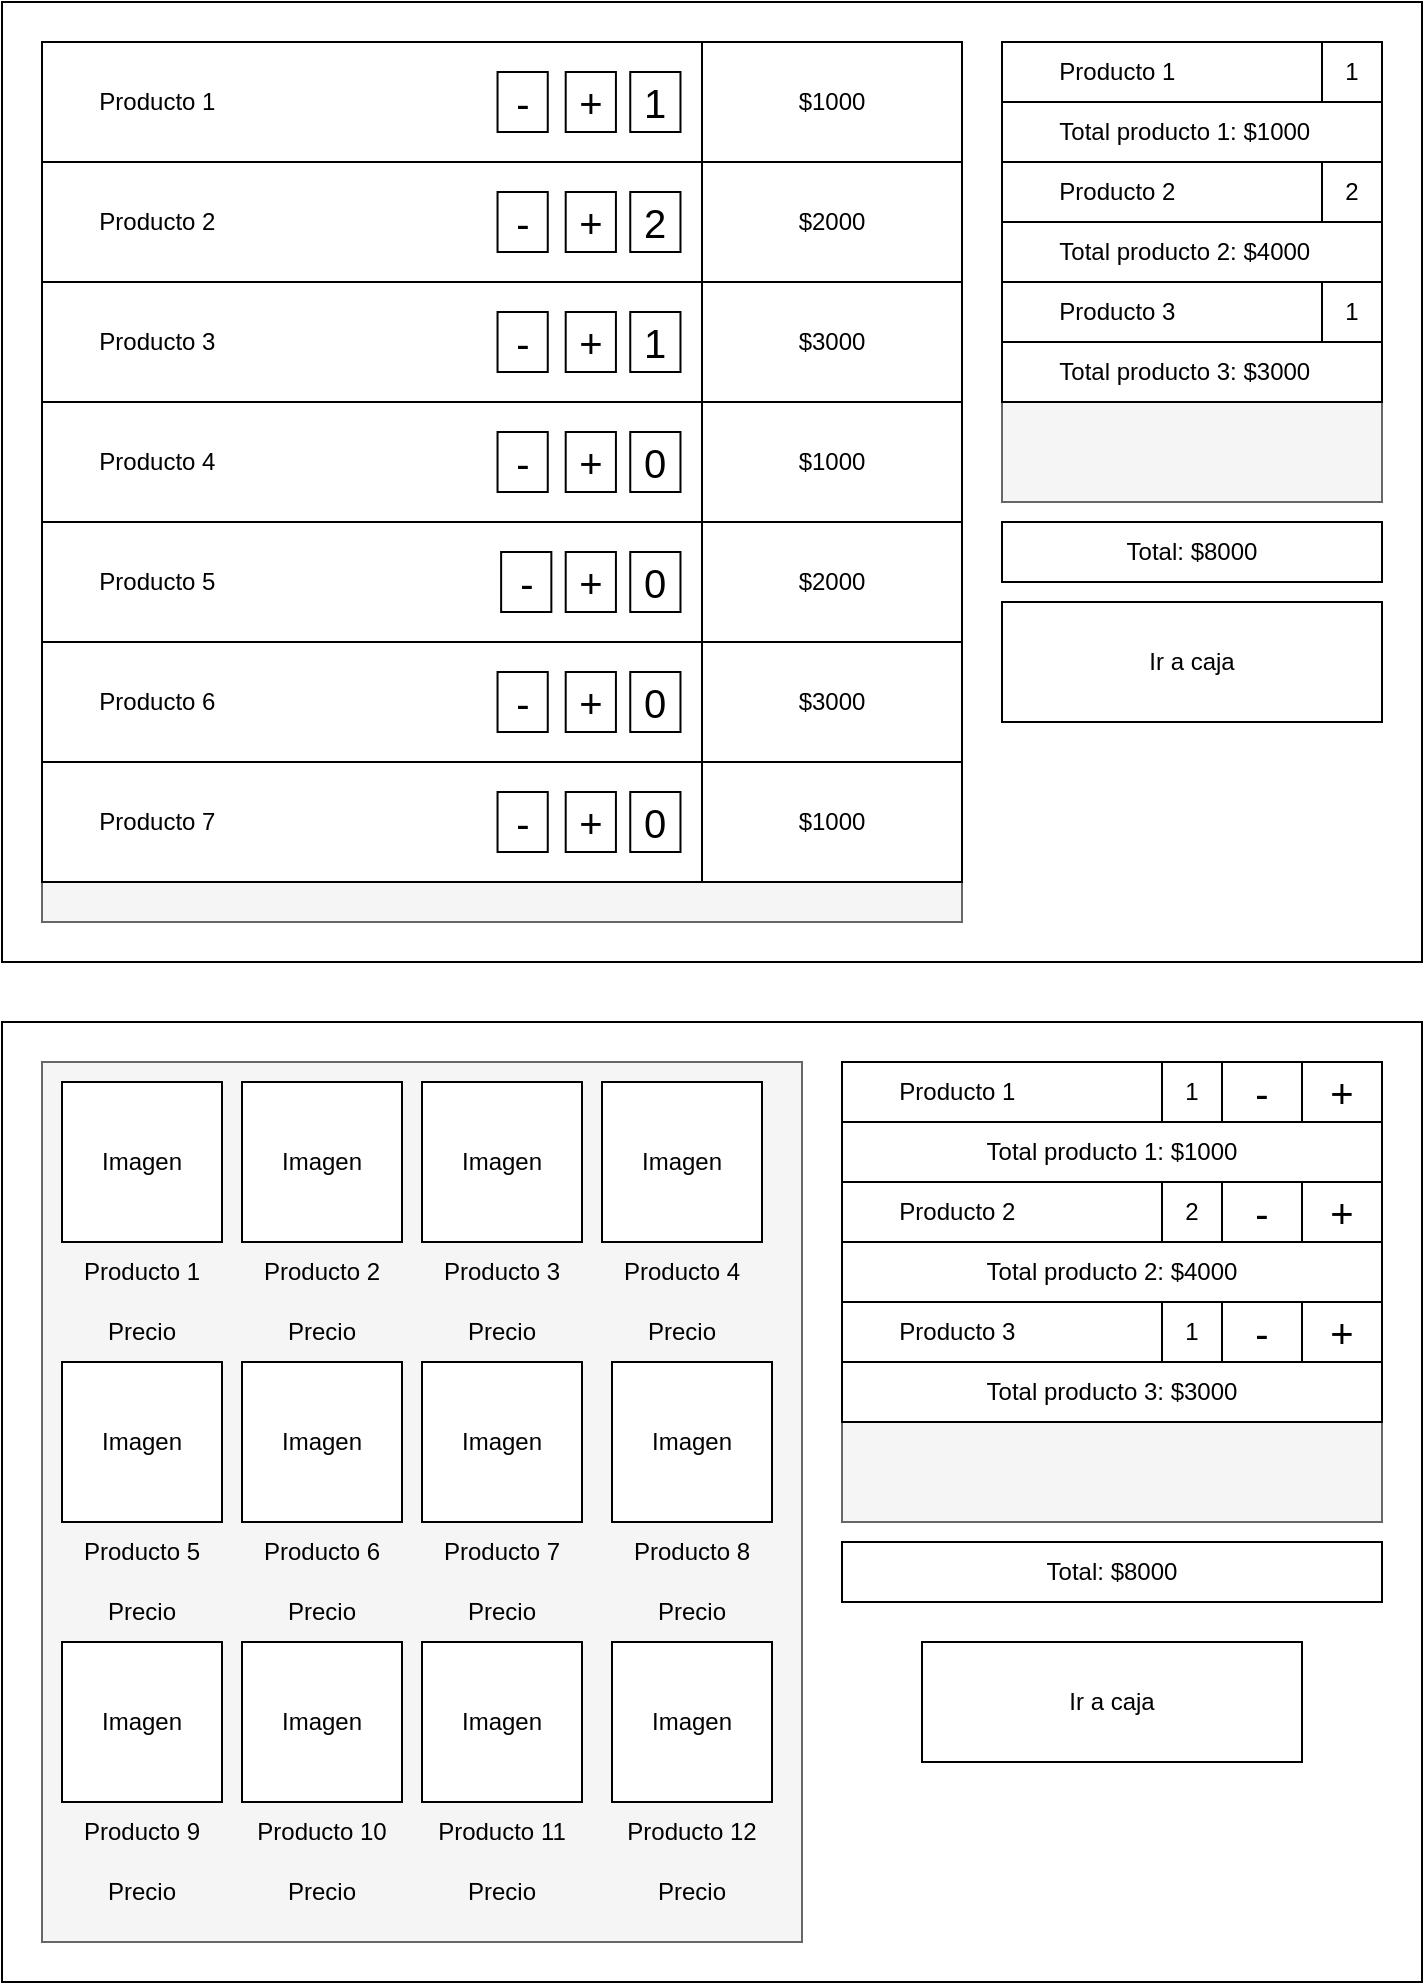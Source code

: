<mxfile version="24.1.0" type="device">
  <diagram name="Page-1" id="F--w5iaXOuWiVXc-0VTw">
    <mxGraphModel dx="794" dy="511" grid="1" gridSize="10" guides="1" tooltips="1" connect="1" arrows="1" fold="1" page="1" pageScale="1" pageWidth="850" pageHeight="1100" math="0" shadow="0">
      <root>
        <mxCell id="0" />
        <mxCell id="1" parent="0" />
        <mxCell id="96-2cKNbPggZXoQDEgrd-1" value="" style="rounded=0;whiteSpace=wrap;html=1;" vertex="1" parent="1">
          <mxGeometry x="40" y="40" width="710" height="480" as="geometry" />
        </mxCell>
        <mxCell id="96-2cKNbPggZXoQDEgrd-2" value="" style="rounded=0;whiteSpace=wrap;html=1;fillColor=#f5f5f5;fontColor=#333333;strokeColor=#666666;" vertex="1" parent="1">
          <mxGeometry x="60" y="60" width="460" height="440" as="geometry" />
        </mxCell>
        <mxCell id="96-2cKNbPggZXoQDEgrd-3" value="" style="rounded=0;whiteSpace=wrap;html=1;fillColor=#f5f5f5;fontColor=#333333;strokeColor=#666666;" vertex="1" parent="1">
          <mxGeometry x="540" y="60" width="190" height="230" as="geometry" />
        </mxCell>
        <mxCell id="96-2cKNbPggZXoQDEgrd-8" value="" style="group" vertex="1" connectable="0" parent="1">
          <mxGeometry x="60" y="60" width="330" height="60" as="geometry" />
        </mxCell>
        <mxCell id="96-2cKNbPggZXoQDEgrd-4" value="&lt;span style=&quot;white-space: pre;&quot;&gt;&#x9;&lt;/span&gt;Producto 1" style="rounded=0;whiteSpace=wrap;html=1;align=left;labelPosition=center;verticalLabelPosition=middle;verticalAlign=middle;" vertex="1" parent="96-2cKNbPggZXoQDEgrd-8">
          <mxGeometry width="330" height="60" as="geometry" />
        </mxCell>
        <mxCell id="96-2cKNbPggZXoQDEgrd-5" value="+" style="rounded=0;whiteSpace=wrap;html=1;fontSize=20;" vertex="1" parent="96-2cKNbPggZXoQDEgrd-8">
          <mxGeometry x="261.848" y="15" width="25.109" height="30" as="geometry" />
        </mxCell>
        <mxCell id="96-2cKNbPggZXoQDEgrd-6" value="-" style="rounded=0;whiteSpace=wrap;html=1;fontSize=20;" vertex="1" parent="96-2cKNbPggZXoQDEgrd-8">
          <mxGeometry x="227.772" y="15" width="25.109" height="30" as="geometry" />
        </mxCell>
        <mxCell id="96-2cKNbPggZXoQDEgrd-7" value="1" style="rounded=0;whiteSpace=wrap;html=1;fontSize=20;" vertex="1" parent="96-2cKNbPggZXoQDEgrd-8">
          <mxGeometry x="294.13" y="15" width="25.109" height="30" as="geometry" />
        </mxCell>
        <mxCell id="96-2cKNbPggZXoQDEgrd-9" value="" style="group" vertex="1" connectable="0" parent="1">
          <mxGeometry x="60" y="120" width="330" height="60" as="geometry" />
        </mxCell>
        <mxCell id="96-2cKNbPggZXoQDEgrd-10" value="&lt;span style=&quot;white-space: pre;&quot;&gt;&#x9;&lt;/span&gt;Producto 2" style="rounded=0;whiteSpace=wrap;html=1;align=left;labelPosition=center;verticalLabelPosition=middle;verticalAlign=middle;" vertex="1" parent="96-2cKNbPggZXoQDEgrd-9">
          <mxGeometry width="330" height="60" as="geometry" />
        </mxCell>
        <mxCell id="96-2cKNbPggZXoQDEgrd-11" value="+" style="rounded=0;whiteSpace=wrap;html=1;fontSize=20;" vertex="1" parent="96-2cKNbPggZXoQDEgrd-9">
          <mxGeometry x="261.848" y="15" width="25.109" height="30" as="geometry" />
        </mxCell>
        <mxCell id="96-2cKNbPggZXoQDEgrd-12" value="-" style="rounded=0;whiteSpace=wrap;html=1;fontSize=20;" vertex="1" parent="96-2cKNbPggZXoQDEgrd-9">
          <mxGeometry x="227.772" y="15" width="25.109" height="30" as="geometry" />
        </mxCell>
        <mxCell id="96-2cKNbPggZXoQDEgrd-13" value="2" style="rounded=0;whiteSpace=wrap;html=1;fontSize=20;" vertex="1" parent="96-2cKNbPggZXoQDEgrd-9">
          <mxGeometry x="294.13" y="15" width="25.109" height="30" as="geometry" />
        </mxCell>
        <mxCell id="96-2cKNbPggZXoQDEgrd-14" value="" style="group" vertex="1" connectable="0" parent="1">
          <mxGeometry x="60" y="180" width="330" height="60" as="geometry" />
        </mxCell>
        <mxCell id="96-2cKNbPggZXoQDEgrd-15" value="&lt;span style=&quot;white-space: pre;&quot;&gt;&#x9;&lt;/span&gt;Producto 3" style="rounded=0;whiteSpace=wrap;html=1;align=left;labelPosition=center;verticalLabelPosition=middle;verticalAlign=middle;" vertex="1" parent="96-2cKNbPggZXoQDEgrd-14">
          <mxGeometry width="330" height="60" as="geometry" />
        </mxCell>
        <mxCell id="96-2cKNbPggZXoQDEgrd-16" value="+" style="rounded=0;whiteSpace=wrap;html=1;fontSize=20;" vertex="1" parent="96-2cKNbPggZXoQDEgrd-14">
          <mxGeometry x="261.848" y="15" width="25.109" height="30" as="geometry" />
        </mxCell>
        <mxCell id="96-2cKNbPggZXoQDEgrd-17" value="-" style="rounded=0;whiteSpace=wrap;html=1;fontSize=20;" vertex="1" parent="96-2cKNbPggZXoQDEgrd-14">
          <mxGeometry x="227.772" y="15" width="25.109" height="30" as="geometry" />
        </mxCell>
        <mxCell id="96-2cKNbPggZXoQDEgrd-18" value="1" style="rounded=0;whiteSpace=wrap;html=1;fontSize=20;" vertex="1" parent="96-2cKNbPggZXoQDEgrd-14">
          <mxGeometry x="294.13" y="15" width="25.109" height="30" as="geometry" />
        </mxCell>
        <mxCell id="96-2cKNbPggZXoQDEgrd-19" value="" style="group" vertex="1" connectable="0" parent="1">
          <mxGeometry x="60" y="240" width="330" height="60" as="geometry" />
        </mxCell>
        <mxCell id="96-2cKNbPggZXoQDEgrd-20" value="&lt;span style=&quot;white-space: pre;&quot;&gt;&#x9;&lt;/span&gt;Producto 4" style="rounded=0;whiteSpace=wrap;html=1;align=left;labelPosition=center;verticalLabelPosition=middle;verticalAlign=middle;" vertex="1" parent="96-2cKNbPggZXoQDEgrd-19">
          <mxGeometry width="330" height="60" as="geometry" />
        </mxCell>
        <mxCell id="96-2cKNbPggZXoQDEgrd-21" value="+" style="rounded=0;whiteSpace=wrap;html=1;fontSize=20;" vertex="1" parent="96-2cKNbPggZXoQDEgrd-19">
          <mxGeometry x="261.848" y="15" width="25.109" height="30" as="geometry" />
        </mxCell>
        <mxCell id="96-2cKNbPggZXoQDEgrd-22" value="-" style="rounded=0;whiteSpace=wrap;html=1;fontSize=20;" vertex="1" parent="96-2cKNbPggZXoQDEgrd-19">
          <mxGeometry x="227.772" y="15" width="25.109" height="30" as="geometry" />
        </mxCell>
        <mxCell id="96-2cKNbPggZXoQDEgrd-23" value="0" style="rounded=0;whiteSpace=wrap;html=1;fontSize=20;" vertex="1" parent="96-2cKNbPggZXoQDEgrd-19">
          <mxGeometry x="294.13" y="15" width="25.109" height="30" as="geometry" />
        </mxCell>
        <mxCell id="96-2cKNbPggZXoQDEgrd-24" value="" style="group" vertex="1" connectable="0" parent="1">
          <mxGeometry x="60" y="300" width="330" height="60" as="geometry" />
        </mxCell>
        <mxCell id="96-2cKNbPggZXoQDEgrd-25" value="&lt;span style=&quot;white-space: pre;&quot;&gt;&#x9;&lt;/span&gt;Producto 5" style="rounded=0;whiteSpace=wrap;html=1;align=left;labelPosition=center;verticalLabelPosition=middle;verticalAlign=middle;" vertex="1" parent="96-2cKNbPggZXoQDEgrd-24">
          <mxGeometry width="330" height="60" as="geometry" />
        </mxCell>
        <mxCell id="96-2cKNbPggZXoQDEgrd-26" value="+" style="rounded=0;whiteSpace=wrap;html=1;fontSize=20;" vertex="1" parent="96-2cKNbPggZXoQDEgrd-24">
          <mxGeometry x="261.848" y="15" width="25.109" height="30" as="geometry" />
        </mxCell>
        <mxCell id="96-2cKNbPggZXoQDEgrd-27" value="-" style="rounded=0;whiteSpace=wrap;html=1;fontSize=20;" vertex="1" parent="96-2cKNbPggZXoQDEgrd-24">
          <mxGeometry x="229.565" y="15" width="25.109" height="30" as="geometry" />
        </mxCell>
        <mxCell id="96-2cKNbPggZXoQDEgrd-28" value="0" style="rounded=0;whiteSpace=wrap;html=1;fontSize=20;" vertex="1" parent="96-2cKNbPggZXoQDEgrd-24">
          <mxGeometry x="294.13" y="15" width="25.109" height="30" as="geometry" />
        </mxCell>
        <mxCell id="96-2cKNbPggZXoQDEgrd-29" value="" style="group" vertex="1" connectable="0" parent="1">
          <mxGeometry x="60" y="360" width="330" height="60" as="geometry" />
        </mxCell>
        <mxCell id="96-2cKNbPggZXoQDEgrd-30" value="&lt;span style=&quot;white-space: pre;&quot;&gt;&#x9;&lt;/span&gt;Producto 6" style="rounded=0;whiteSpace=wrap;html=1;align=left;labelPosition=center;verticalLabelPosition=middle;verticalAlign=middle;" vertex="1" parent="96-2cKNbPggZXoQDEgrd-29">
          <mxGeometry width="330" height="60" as="geometry" />
        </mxCell>
        <mxCell id="96-2cKNbPggZXoQDEgrd-31" value="+" style="rounded=0;whiteSpace=wrap;html=1;fontSize=20;" vertex="1" parent="96-2cKNbPggZXoQDEgrd-29">
          <mxGeometry x="261.848" y="15" width="25.109" height="30" as="geometry" />
        </mxCell>
        <mxCell id="96-2cKNbPggZXoQDEgrd-32" value="-" style="rounded=0;whiteSpace=wrap;html=1;fontSize=20;" vertex="1" parent="96-2cKNbPggZXoQDEgrd-29">
          <mxGeometry x="227.772" y="15" width="25.109" height="30" as="geometry" />
        </mxCell>
        <mxCell id="96-2cKNbPggZXoQDEgrd-33" value="0" style="rounded=0;whiteSpace=wrap;html=1;fontSize=20;" vertex="1" parent="96-2cKNbPggZXoQDEgrd-29">
          <mxGeometry x="294.13" y="15" width="25.109" height="30" as="geometry" />
        </mxCell>
        <mxCell id="96-2cKNbPggZXoQDEgrd-34" value="" style="group" vertex="1" connectable="0" parent="1">
          <mxGeometry x="60" y="420" width="330" height="60" as="geometry" />
        </mxCell>
        <mxCell id="96-2cKNbPggZXoQDEgrd-35" value="&lt;span style=&quot;white-space: pre;&quot;&gt;&#x9;&lt;/span&gt;Producto 7" style="rounded=0;whiteSpace=wrap;html=1;align=left;labelPosition=center;verticalLabelPosition=middle;verticalAlign=middle;" vertex="1" parent="96-2cKNbPggZXoQDEgrd-34">
          <mxGeometry width="330" height="60" as="geometry" />
        </mxCell>
        <mxCell id="96-2cKNbPggZXoQDEgrd-36" value="+" style="rounded=0;whiteSpace=wrap;html=1;fontSize=20;" vertex="1" parent="96-2cKNbPggZXoQDEgrd-34">
          <mxGeometry x="261.848" y="15" width="25.109" height="30" as="geometry" />
        </mxCell>
        <mxCell id="96-2cKNbPggZXoQDEgrd-37" value="-" style="rounded=0;whiteSpace=wrap;html=1;fontSize=20;" vertex="1" parent="96-2cKNbPggZXoQDEgrd-34">
          <mxGeometry x="227.772" y="15" width="25.109" height="30" as="geometry" />
        </mxCell>
        <mxCell id="96-2cKNbPggZXoQDEgrd-38" value="0" style="rounded=0;whiteSpace=wrap;html=1;fontSize=20;" vertex="1" parent="96-2cKNbPggZXoQDEgrd-34">
          <mxGeometry x="294.13" y="15" width="25.109" height="30" as="geometry" />
        </mxCell>
        <mxCell id="96-2cKNbPggZXoQDEgrd-48" value="$1000" style="rounded=0;whiteSpace=wrap;html=1;" vertex="1" parent="1">
          <mxGeometry x="390" y="60" width="130" height="60" as="geometry" />
        </mxCell>
        <mxCell id="96-2cKNbPggZXoQDEgrd-50" value="$2000" style="rounded=0;whiteSpace=wrap;html=1;" vertex="1" parent="1">
          <mxGeometry x="390" y="120" width="130" height="60" as="geometry" />
        </mxCell>
        <mxCell id="96-2cKNbPggZXoQDEgrd-51" value="$3000" style="rounded=0;whiteSpace=wrap;html=1;" vertex="1" parent="1">
          <mxGeometry x="390" y="180" width="130" height="60" as="geometry" />
        </mxCell>
        <mxCell id="96-2cKNbPggZXoQDEgrd-55" value="$1000" style="rounded=0;whiteSpace=wrap;html=1;" vertex="1" parent="1">
          <mxGeometry x="390" y="420" width="130" height="60" as="geometry" />
        </mxCell>
        <mxCell id="96-2cKNbPggZXoQDEgrd-56" value="$1000" style="rounded=0;whiteSpace=wrap;html=1;" vertex="1" parent="1">
          <mxGeometry x="390" y="240" width="130" height="60" as="geometry" />
        </mxCell>
        <mxCell id="96-2cKNbPggZXoQDEgrd-57" value="$2000" style="rounded=0;whiteSpace=wrap;html=1;" vertex="1" parent="1">
          <mxGeometry x="390" y="300" width="130" height="60" as="geometry" />
        </mxCell>
        <mxCell id="96-2cKNbPggZXoQDEgrd-58" value="$3000" style="rounded=0;whiteSpace=wrap;html=1;" vertex="1" parent="1">
          <mxGeometry x="390" y="360" width="130" height="60" as="geometry" />
        </mxCell>
        <mxCell id="96-2cKNbPggZXoQDEgrd-59" value="" style="group" vertex="1" connectable="0" parent="1">
          <mxGeometry x="540" y="60" width="190" height="60" as="geometry" />
        </mxCell>
        <mxCell id="96-2cKNbPggZXoQDEgrd-39" value="&lt;span style=&quot;white-space: pre;&quot;&gt;&#x9;&lt;/span&gt;Producto 1" style="rounded=0;whiteSpace=wrap;html=1;align=left;" vertex="1" parent="96-2cKNbPggZXoQDEgrd-59">
          <mxGeometry width="190" height="30" as="geometry" />
        </mxCell>
        <mxCell id="96-2cKNbPggZXoQDEgrd-45" value="1" style="rounded=0;whiteSpace=wrap;html=1;" vertex="1" parent="96-2cKNbPggZXoQDEgrd-59">
          <mxGeometry x="160" width="30" height="30" as="geometry" />
        </mxCell>
        <mxCell id="96-2cKNbPggZXoQDEgrd-47" value="&lt;span style=&quot;white-space: pre;&quot;&gt;&#x9;&lt;/span&gt;Total producto 1: $1000" style="rounded=0;whiteSpace=wrap;html=1;align=left;" vertex="1" parent="96-2cKNbPggZXoQDEgrd-59">
          <mxGeometry y="30" width="190" height="30" as="geometry" />
        </mxCell>
        <mxCell id="96-2cKNbPggZXoQDEgrd-60" value="" style="group" vertex="1" connectable="0" parent="1">
          <mxGeometry x="540" y="120" width="190" height="60" as="geometry" />
        </mxCell>
        <mxCell id="96-2cKNbPggZXoQDEgrd-61" value="&lt;span style=&quot;white-space: pre;&quot;&gt;&#x9;&lt;/span&gt;Producto 2" style="rounded=0;whiteSpace=wrap;html=1;align=left;" vertex="1" parent="96-2cKNbPggZXoQDEgrd-60">
          <mxGeometry width="190" height="30" as="geometry" />
        </mxCell>
        <mxCell id="96-2cKNbPggZXoQDEgrd-62" value="2" style="rounded=0;whiteSpace=wrap;html=1;" vertex="1" parent="96-2cKNbPggZXoQDEgrd-60">
          <mxGeometry x="160" width="30" height="30" as="geometry" />
        </mxCell>
        <mxCell id="96-2cKNbPggZXoQDEgrd-63" value="&lt;span style=&quot;white-space: pre;&quot;&gt;&#x9;&lt;/span&gt;Total producto 2: $4000" style="rounded=0;whiteSpace=wrap;html=1;align=left;" vertex="1" parent="96-2cKNbPggZXoQDEgrd-60">
          <mxGeometry y="30" width="190" height="30" as="geometry" />
        </mxCell>
        <mxCell id="96-2cKNbPggZXoQDEgrd-64" value="" style="group" vertex="1" connectable="0" parent="1">
          <mxGeometry x="540" y="180" width="190" height="60" as="geometry" />
        </mxCell>
        <mxCell id="96-2cKNbPggZXoQDEgrd-65" value="&lt;span style=&quot;white-space: pre;&quot;&gt;&#x9;&lt;/span&gt;Producto 3" style="rounded=0;whiteSpace=wrap;html=1;align=left;" vertex="1" parent="96-2cKNbPggZXoQDEgrd-64">
          <mxGeometry width="190" height="30" as="geometry" />
        </mxCell>
        <mxCell id="96-2cKNbPggZXoQDEgrd-66" value="1" style="rounded=0;whiteSpace=wrap;html=1;" vertex="1" parent="96-2cKNbPggZXoQDEgrd-64">
          <mxGeometry x="160" width="30" height="30" as="geometry" />
        </mxCell>
        <mxCell id="96-2cKNbPggZXoQDEgrd-67" value="&lt;span style=&quot;white-space: pre;&quot;&gt;&#x9;&lt;/span&gt;Total producto 3: $3000" style="rounded=0;whiteSpace=wrap;html=1;align=left;" vertex="1" parent="96-2cKNbPggZXoQDEgrd-64">
          <mxGeometry y="30" width="190" height="30" as="geometry" />
        </mxCell>
        <mxCell id="96-2cKNbPggZXoQDEgrd-68" value="Ir a caja" style="rounded=0;whiteSpace=wrap;html=1;" vertex="1" parent="1">
          <mxGeometry x="540" y="340" width="190" height="60" as="geometry" />
        </mxCell>
        <mxCell id="96-2cKNbPggZXoQDEgrd-69" value="Total: $8000" style="rounded=0;whiteSpace=wrap;html=1;" vertex="1" parent="1">
          <mxGeometry x="540" y="300" width="190" height="30" as="geometry" />
        </mxCell>
        <mxCell id="96-2cKNbPggZXoQDEgrd-70" value="" style="rounded=0;whiteSpace=wrap;html=1;" vertex="1" parent="1">
          <mxGeometry x="40" y="550" width="710" height="480" as="geometry" />
        </mxCell>
        <mxCell id="96-2cKNbPggZXoQDEgrd-71" value="" style="rounded=0;whiteSpace=wrap;html=1;fillColor=#f5f5f5;fontColor=#333333;strokeColor=#666666;" vertex="1" parent="1">
          <mxGeometry x="60" y="570" width="380" height="440" as="geometry" />
        </mxCell>
        <mxCell id="96-2cKNbPggZXoQDEgrd-72" value="" style="rounded=0;whiteSpace=wrap;html=1;fillColor=#f5f5f5;fontColor=#333333;strokeColor=#666666;" vertex="1" parent="1">
          <mxGeometry x="460" y="570" width="270" height="230" as="geometry" />
        </mxCell>
        <mxCell id="96-2cKNbPggZXoQDEgrd-127" value="Ir a caja" style="rounded=0;whiteSpace=wrap;html=1;" vertex="1" parent="1">
          <mxGeometry x="500" y="860" width="190" height="60" as="geometry" />
        </mxCell>
        <mxCell id="96-2cKNbPggZXoQDEgrd-128" value="Total: $8000" style="rounded=0;whiteSpace=wrap;html=1;" vertex="1" parent="1">
          <mxGeometry x="460" y="810" width="270" height="30" as="geometry" />
        </mxCell>
        <mxCell id="96-2cKNbPggZXoQDEgrd-132" value="" style="group" vertex="1" connectable="0" parent="1">
          <mxGeometry x="70" y="580" width="80" height="140" as="geometry" />
        </mxCell>
        <mxCell id="96-2cKNbPggZXoQDEgrd-129" value="Imagen" style="whiteSpace=wrap;html=1;aspect=fixed;" vertex="1" parent="96-2cKNbPggZXoQDEgrd-132">
          <mxGeometry width="80" height="80" as="geometry" />
        </mxCell>
        <mxCell id="96-2cKNbPggZXoQDEgrd-130" value="Producto 1" style="text;html=1;align=center;verticalAlign=middle;whiteSpace=wrap;rounded=0;" vertex="1" parent="96-2cKNbPggZXoQDEgrd-132">
          <mxGeometry y="80" width="80" height="30" as="geometry" />
        </mxCell>
        <mxCell id="96-2cKNbPggZXoQDEgrd-131" value="Precio" style="text;html=1;align=center;verticalAlign=middle;whiteSpace=wrap;rounded=0;" vertex="1" parent="96-2cKNbPggZXoQDEgrd-132">
          <mxGeometry y="110" width="80" height="30" as="geometry" />
        </mxCell>
        <mxCell id="96-2cKNbPggZXoQDEgrd-133" value="" style="group" vertex="1" connectable="0" parent="1">
          <mxGeometry x="160" y="580" width="80" height="140" as="geometry" />
        </mxCell>
        <mxCell id="96-2cKNbPggZXoQDEgrd-134" value="Imagen" style="whiteSpace=wrap;html=1;aspect=fixed;" vertex="1" parent="96-2cKNbPggZXoQDEgrd-133">
          <mxGeometry width="80" height="80" as="geometry" />
        </mxCell>
        <mxCell id="96-2cKNbPggZXoQDEgrd-135" value="Producto 2" style="text;html=1;align=center;verticalAlign=middle;whiteSpace=wrap;rounded=0;" vertex="1" parent="96-2cKNbPggZXoQDEgrd-133">
          <mxGeometry y="80" width="80" height="30" as="geometry" />
        </mxCell>
        <mxCell id="96-2cKNbPggZXoQDEgrd-136" value="Precio" style="text;html=1;align=center;verticalAlign=middle;whiteSpace=wrap;rounded=0;" vertex="1" parent="96-2cKNbPggZXoQDEgrd-133">
          <mxGeometry y="110" width="80" height="30" as="geometry" />
        </mxCell>
        <mxCell id="96-2cKNbPggZXoQDEgrd-137" value="" style="group" vertex="1" connectable="0" parent="1">
          <mxGeometry x="250" y="580" width="80" height="140" as="geometry" />
        </mxCell>
        <mxCell id="96-2cKNbPggZXoQDEgrd-138" value="Imagen" style="whiteSpace=wrap;html=1;aspect=fixed;" vertex="1" parent="96-2cKNbPggZXoQDEgrd-137">
          <mxGeometry width="80" height="80" as="geometry" />
        </mxCell>
        <mxCell id="96-2cKNbPggZXoQDEgrd-139" value="Producto 3" style="text;html=1;align=center;verticalAlign=middle;whiteSpace=wrap;rounded=0;" vertex="1" parent="96-2cKNbPggZXoQDEgrd-137">
          <mxGeometry y="80" width="80" height="30" as="geometry" />
        </mxCell>
        <mxCell id="96-2cKNbPggZXoQDEgrd-140" value="Precio" style="text;html=1;align=center;verticalAlign=middle;whiteSpace=wrap;rounded=0;" vertex="1" parent="96-2cKNbPggZXoQDEgrd-137">
          <mxGeometry y="110" width="80" height="30" as="geometry" />
        </mxCell>
        <mxCell id="96-2cKNbPggZXoQDEgrd-141" value="" style="group" vertex="1" connectable="0" parent="1">
          <mxGeometry x="340" y="580" width="80" height="140" as="geometry" />
        </mxCell>
        <mxCell id="96-2cKNbPggZXoQDEgrd-142" value="Imagen" style="whiteSpace=wrap;html=1;aspect=fixed;" vertex="1" parent="96-2cKNbPggZXoQDEgrd-141">
          <mxGeometry width="80" height="80" as="geometry" />
        </mxCell>
        <mxCell id="96-2cKNbPggZXoQDEgrd-143" value="Producto 4" style="text;html=1;align=center;verticalAlign=middle;whiteSpace=wrap;rounded=0;" vertex="1" parent="96-2cKNbPggZXoQDEgrd-141">
          <mxGeometry y="80" width="80" height="30" as="geometry" />
        </mxCell>
        <mxCell id="96-2cKNbPggZXoQDEgrd-144" value="Precio" style="text;html=1;align=center;verticalAlign=middle;whiteSpace=wrap;rounded=0;" vertex="1" parent="96-2cKNbPggZXoQDEgrd-141">
          <mxGeometry y="110" width="80" height="30" as="geometry" />
        </mxCell>
        <mxCell id="96-2cKNbPggZXoQDEgrd-145" value="" style="group" vertex="1" connectable="0" parent="1">
          <mxGeometry x="70" y="720" width="80" height="140" as="geometry" />
        </mxCell>
        <mxCell id="96-2cKNbPggZXoQDEgrd-146" value="Imagen" style="whiteSpace=wrap;html=1;aspect=fixed;" vertex="1" parent="96-2cKNbPggZXoQDEgrd-145">
          <mxGeometry width="80" height="80" as="geometry" />
        </mxCell>
        <mxCell id="96-2cKNbPggZXoQDEgrd-147" value="Producto 5" style="text;html=1;align=center;verticalAlign=middle;whiteSpace=wrap;rounded=0;" vertex="1" parent="96-2cKNbPggZXoQDEgrd-145">
          <mxGeometry y="80" width="80" height="30" as="geometry" />
        </mxCell>
        <mxCell id="96-2cKNbPggZXoQDEgrd-148" value="Precio" style="text;html=1;align=center;verticalAlign=middle;whiteSpace=wrap;rounded=0;" vertex="1" parent="96-2cKNbPggZXoQDEgrd-145">
          <mxGeometry y="110" width="80" height="30" as="geometry" />
        </mxCell>
        <mxCell id="96-2cKNbPggZXoQDEgrd-149" value="" style="group" vertex="1" connectable="0" parent="1">
          <mxGeometry x="160" y="720" width="80" height="140" as="geometry" />
        </mxCell>
        <mxCell id="96-2cKNbPggZXoQDEgrd-150" value="Imagen" style="whiteSpace=wrap;html=1;aspect=fixed;" vertex="1" parent="96-2cKNbPggZXoQDEgrd-149">
          <mxGeometry width="80" height="80" as="geometry" />
        </mxCell>
        <mxCell id="96-2cKNbPggZXoQDEgrd-151" value="Producto 6" style="text;html=1;align=center;verticalAlign=middle;whiteSpace=wrap;rounded=0;" vertex="1" parent="96-2cKNbPggZXoQDEgrd-149">
          <mxGeometry y="80" width="80" height="30" as="geometry" />
        </mxCell>
        <mxCell id="96-2cKNbPggZXoQDEgrd-152" value="Precio" style="text;html=1;align=center;verticalAlign=middle;whiteSpace=wrap;rounded=0;" vertex="1" parent="96-2cKNbPggZXoQDEgrd-149">
          <mxGeometry y="110" width="80" height="30" as="geometry" />
        </mxCell>
        <mxCell id="96-2cKNbPggZXoQDEgrd-153" value="" style="group" vertex="1" connectable="0" parent="1">
          <mxGeometry x="250" y="720" width="80" height="140" as="geometry" />
        </mxCell>
        <mxCell id="96-2cKNbPggZXoQDEgrd-154" value="Imagen" style="whiteSpace=wrap;html=1;aspect=fixed;" vertex="1" parent="96-2cKNbPggZXoQDEgrd-153">
          <mxGeometry width="80" height="80" as="geometry" />
        </mxCell>
        <mxCell id="96-2cKNbPggZXoQDEgrd-155" value="Producto 7" style="text;html=1;align=center;verticalAlign=middle;whiteSpace=wrap;rounded=0;" vertex="1" parent="96-2cKNbPggZXoQDEgrd-153">
          <mxGeometry y="80" width="80" height="30" as="geometry" />
        </mxCell>
        <mxCell id="96-2cKNbPggZXoQDEgrd-156" value="Precio" style="text;html=1;align=center;verticalAlign=middle;whiteSpace=wrap;rounded=0;" vertex="1" parent="96-2cKNbPggZXoQDEgrd-153">
          <mxGeometry y="110" width="80" height="30" as="geometry" />
        </mxCell>
        <mxCell id="96-2cKNbPggZXoQDEgrd-157" value="" style="group" vertex="1" connectable="0" parent="1">
          <mxGeometry x="345" y="720" width="80" height="140" as="geometry" />
        </mxCell>
        <mxCell id="96-2cKNbPggZXoQDEgrd-158" value="Imagen" style="whiteSpace=wrap;html=1;aspect=fixed;" vertex="1" parent="96-2cKNbPggZXoQDEgrd-157">
          <mxGeometry width="80" height="80" as="geometry" />
        </mxCell>
        <mxCell id="96-2cKNbPggZXoQDEgrd-159" value="Producto 8" style="text;html=1;align=center;verticalAlign=middle;whiteSpace=wrap;rounded=0;" vertex="1" parent="96-2cKNbPggZXoQDEgrd-157">
          <mxGeometry y="80" width="80" height="30" as="geometry" />
        </mxCell>
        <mxCell id="96-2cKNbPggZXoQDEgrd-160" value="Precio" style="text;html=1;align=center;verticalAlign=middle;whiteSpace=wrap;rounded=0;" vertex="1" parent="96-2cKNbPggZXoQDEgrd-157">
          <mxGeometry y="110" width="80" height="30" as="geometry" />
        </mxCell>
        <mxCell id="96-2cKNbPggZXoQDEgrd-168" value="" style="group;fontSize=20;" vertex="1" connectable="0" parent="1">
          <mxGeometry x="460" y="690" width="270" height="60" as="geometry" />
        </mxCell>
        <mxCell id="96-2cKNbPggZXoQDEgrd-166" value="-" style="rounded=0;whiteSpace=wrap;html=1;fontSize=20;" vertex="1" parent="96-2cKNbPggZXoQDEgrd-168">
          <mxGeometry x="190" width="40" height="30" as="geometry" />
        </mxCell>
        <mxCell id="96-2cKNbPggZXoQDEgrd-167" value="+" style="rounded=0;whiteSpace=wrap;html=1;fontSize=20;" vertex="1" parent="96-2cKNbPggZXoQDEgrd-168">
          <mxGeometry x="230" width="40" height="30" as="geometry" />
        </mxCell>
        <mxCell id="96-2cKNbPggZXoQDEgrd-124" value="&lt;span style=&quot;white-space: pre;&quot;&gt;&#x9;&lt;/span&gt;Producto 3" style="rounded=0;whiteSpace=wrap;html=1;align=left;" vertex="1" parent="96-2cKNbPggZXoQDEgrd-168">
          <mxGeometry width="190" height="30" as="geometry" />
        </mxCell>
        <mxCell id="96-2cKNbPggZXoQDEgrd-125" value="1" style="rounded=0;whiteSpace=wrap;html=1;" vertex="1" parent="96-2cKNbPggZXoQDEgrd-168">
          <mxGeometry x="160" width="30" height="30" as="geometry" />
        </mxCell>
        <mxCell id="96-2cKNbPggZXoQDEgrd-126" value="Total producto 3: $3000" style="rounded=0;whiteSpace=wrap;html=1;align=center;" vertex="1" parent="96-2cKNbPggZXoQDEgrd-168">
          <mxGeometry y="30" width="270" height="30" as="geometry" />
        </mxCell>
        <mxCell id="96-2cKNbPggZXoQDEgrd-169" value="" style="group;align=center;" vertex="1" connectable="0" parent="1">
          <mxGeometry x="460" y="630" width="270" height="60" as="geometry" />
        </mxCell>
        <mxCell id="96-2cKNbPggZXoQDEgrd-164" value="&lt;font style=&quot;font-size: 20px;&quot;&gt;-&lt;/font&gt;" style="rounded=0;whiteSpace=wrap;html=1;" vertex="1" parent="96-2cKNbPggZXoQDEgrd-169">
          <mxGeometry x="190" width="40" height="30" as="geometry" />
        </mxCell>
        <mxCell id="96-2cKNbPggZXoQDEgrd-165" value="&lt;font style=&quot;font-size: 20px;&quot;&gt;+&lt;/font&gt;" style="rounded=0;whiteSpace=wrap;html=1;" vertex="1" parent="96-2cKNbPggZXoQDEgrd-169">
          <mxGeometry x="230" width="40" height="30" as="geometry" />
        </mxCell>
        <mxCell id="96-2cKNbPggZXoQDEgrd-120" value="&lt;span style=&quot;white-space: pre;&quot;&gt;&#x9;&lt;/span&gt;Producto 2" style="rounded=0;whiteSpace=wrap;html=1;align=left;" vertex="1" parent="96-2cKNbPggZXoQDEgrd-169">
          <mxGeometry width="190" height="30" as="geometry" />
        </mxCell>
        <mxCell id="96-2cKNbPggZXoQDEgrd-121" value="2" style="rounded=0;whiteSpace=wrap;html=1;" vertex="1" parent="96-2cKNbPggZXoQDEgrd-169">
          <mxGeometry x="160" width="30" height="30" as="geometry" />
        </mxCell>
        <mxCell id="96-2cKNbPggZXoQDEgrd-122" value="Total producto 2: $4000" style="rounded=0;whiteSpace=wrap;html=1;align=center;" vertex="1" parent="96-2cKNbPggZXoQDEgrd-169">
          <mxGeometry y="30" width="270" height="30" as="geometry" />
        </mxCell>
        <mxCell id="96-2cKNbPggZXoQDEgrd-170" value="" style="group;fontSize=20;" vertex="1" connectable="0" parent="1">
          <mxGeometry x="460" y="570" width="270" height="60" as="geometry" />
        </mxCell>
        <mxCell id="96-2cKNbPggZXoQDEgrd-161" value="&lt;font style=&quot;font-size: 20px;&quot;&gt;-&lt;/font&gt;" style="rounded=0;whiteSpace=wrap;html=1;" vertex="1" parent="96-2cKNbPggZXoQDEgrd-170">
          <mxGeometry x="190" width="40" height="30" as="geometry" />
        </mxCell>
        <mxCell id="96-2cKNbPggZXoQDEgrd-162" value="&lt;font style=&quot;font-size: 20px;&quot;&gt;+&lt;/font&gt;" style="rounded=0;whiteSpace=wrap;html=1;" vertex="1" parent="96-2cKNbPggZXoQDEgrd-170">
          <mxGeometry x="230" width="40" height="30" as="geometry" />
        </mxCell>
        <mxCell id="96-2cKNbPggZXoQDEgrd-116" value="&lt;span style=&quot;white-space: pre;&quot;&gt;&#x9;&lt;/span&gt;Producto 1" style="rounded=0;whiteSpace=wrap;html=1;align=left;" vertex="1" parent="96-2cKNbPggZXoQDEgrd-170">
          <mxGeometry width="190" height="30" as="geometry" />
        </mxCell>
        <mxCell id="96-2cKNbPggZXoQDEgrd-117" value="1" style="rounded=0;whiteSpace=wrap;html=1;" vertex="1" parent="96-2cKNbPggZXoQDEgrd-170">
          <mxGeometry x="160" width="30" height="30" as="geometry" />
        </mxCell>
        <mxCell id="96-2cKNbPggZXoQDEgrd-118" value="Total producto 1: $1000" style="rounded=0;whiteSpace=wrap;html=1;align=center;" vertex="1" parent="96-2cKNbPggZXoQDEgrd-170">
          <mxGeometry y="30" width="270" height="30" as="geometry" />
        </mxCell>
        <mxCell id="96-2cKNbPggZXoQDEgrd-171" value="" style="group" vertex="1" connectable="0" parent="1">
          <mxGeometry x="70" y="860" width="80" height="140" as="geometry" />
        </mxCell>
        <mxCell id="96-2cKNbPggZXoQDEgrd-172" value="Imagen" style="whiteSpace=wrap;html=1;aspect=fixed;" vertex="1" parent="96-2cKNbPggZXoQDEgrd-171">
          <mxGeometry width="80" height="80" as="geometry" />
        </mxCell>
        <mxCell id="96-2cKNbPggZXoQDEgrd-173" value="Producto 9" style="text;html=1;align=center;verticalAlign=middle;whiteSpace=wrap;rounded=0;" vertex="1" parent="96-2cKNbPggZXoQDEgrd-171">
          <mxGeometry y="80" width="80" height="30" as="geometry" />
        </mxCell>
        <mxCell id="96-2cKNbPggZXoQDEgrd-174" value="Precio" style="text;html=1;align=center;verticalAlign=middle;whiteSpace=wrap;rounded=0;" vertex="1" parent="96-2cKNbPggZXoQDEgrd-171">
          <mxGeometry y="110" width="80" height="30" as="geometry" />
        </mxCell>
        <mxCell id="96-2cKNbPggZXoQDEgrd-175" value="" style="group" vertex="1" connectable="0" parent="1">
          <mxGeometry x="160" y="860" width="80" height="140" as="geometry" />
        </mxCell>
        <mxCell id="96-2cKNbPggZXoQDEgrd-176" value="Imagen" style="whiteSpace=wrap;html=1;aspect=fixed;" vertex="1" parent="96-2cKNbPggZXoQDEgrd-175">
          <mxGeometry width="80" height="80" as="geometry" />
        </mxCell>
        <mxCell id="96-2cKNbPggZXoQDEgrd-177" value="Producto 10" style="text;html=1;align=center;verticalAlign=middle;whiteSpace=wrap;rounded=0;" vertex="1" parent="96-2cKNbPggZXoQDEgrd-175">
          <mxGeometry y="80" width="80" height="30" as="geometry" />
        </mxCell>
        <mxCell id="96-2cKNbPggZXoQDEgrd-178" value="Precio" style="text;html=1;align=center;verticalAlign=middle;whiteSpace=wrap;rounded=0;" vertex="1" parent="96-2cKNbPggZXoQDEgrd-175">
          <mxGeometry y="110" width="80" height="30" as="geometry" />
        </mxCell>
        <mxCell id="96-2cKNbPggZXoQDEgrd-179" value="" style="group" vertex="1" connectable="0" parent="1">
          <mxGeometry x="250" y="860" width="80" height="140" as="geometry" />
        </mxCell>
        <mxCell id="96-2cKNbPggZXoQDEgrd-180" value="Imagen" style="whiteSpace=wrap;html=1;aspect=fixed;" vertex="1" parent="96-2cKNbPggZXoQDEgrd-179">
          <mxGeometry width="80" height="80" as="geometry" />
        </mxCell>
        <mxCell id="96-2cKNbPggZXoQDEgrd-181" value="Producto 11" style="text;html=1;align=center;verticalAlign=middle;whiteSpace=wrap;rounded=0;" vertex="1" parent="96-2cKNbPggZXoQDEgrd-179">
          <mxGeometry y="80" width="80" height="30" as="geometry" />
        </mxCell>
        <mxCell id="96-2cKNbPggZXoQDEgrd-182" value="Precio" style="text;html=1;align=center;verticalAlign=middle;whiteSpace=wrap;rounded=0;" vertex="1" parent="96-2cKNbPggZXoQDEgrd-179">
          <mxGeometry y="110" width="80" height="30" as="geometry" />
        </mxCell>
        <mxCell id="96-2cKNbPggZXoQDEgrd-183" value="" style="group" vertex="1" connectable="0" parent="1">
          <mxGeometry x="345" y="860" width="80" height="140" as="geometry" />
        </mxCell>
        <mxCell id="96-2cKNbPggZXoQDEgrd-184" value="Imagen" style="whiteSpace=wrap;html=1;aspect=fixed;" vertex="1" parent="96-2cKNbPggZXoQDEgrd-183">
          <mxGeometry width="80" height="80" as="geometry" />
        </mxCell>
        <mxCell id="96-2cKNbPggZXoQDEgrd-185" value="Producto 12" style="text;html=1;align=center;verticalAlign=middle;whiteSpace=wrap;rounded=0;" vertex="1" parent="96-2cKNbPggZXoQDEgrd-183">
          <mxGeometry y="80" width="80" height="30" as="geometry" />
        </mxCell>
        <mxCell id="96-2cKNbPggZXoQDEgrd-186" value="Precio" style="text;html=1;align=center;verticalAlign=middle;whiteSpace=wrap;rounded=0;" vertex="1" parent="96-2cKNbPggZXoQDEgrd-183">
          <mxGeometry y="110" width="80" height="30" as="geometry" />
        </mxCell>
      </root>
    </mxGraphModel>
  </diagram>
</mxfile>
